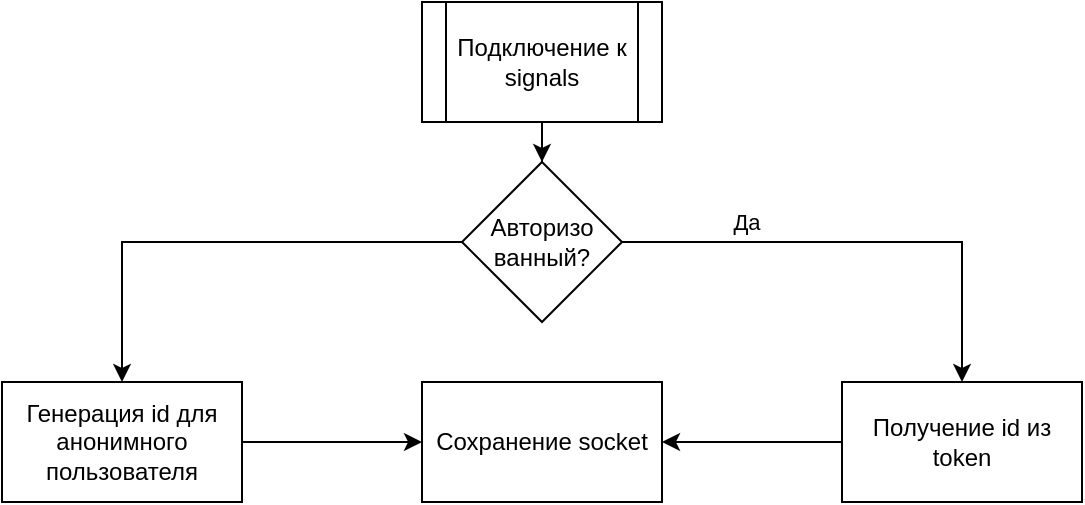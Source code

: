<mxfile version="16.1.0" type="github">
  <diagram id="873gDkjyZv26_UyiB-dg" name="Page-1">
    <mxGraphModel dx="1673" dy="829" grid="1" gridSize="10" guides="1" tooltips="1" connect="1" arrows="1" fold="1" page="1" pageScale="1" pageWidth="827" pageHeight="1169" math="0" shadow="0">
      <root>
        <mxCell id="0" />
        <mxCell id="1" parent="0" />
        <mxCell id="bDpstg4epVpF0_PyE3lh-3" value="" style="edgeStyle=orthogonalEdgeStyle;rounded=0;orthogonalLoop=1;jettySize=auto;html=1;" edge="1" parent="1" source="bDpstg4epVpF0_PyE3lh-1" target="bDpstg4epVpF0_PyE3lh-2">
          <mxGeometry relative="1" as="geometry" />
        </mxCell>
        <mxCell id="bDpstg4epVpF0_PyE3lh-1" value="Подключение к signals" style="shape=process;whiteSpace=wrap;html=1;backgroundOutline=1;" vertex="1" parent="1">
          <mxGeometry x="290" y="190" width="120" height="60" as="geometry" />
        </mxCell>
        <mxCell id="bDpstg4epVpF0_PyE3lh-5" value="" style="edgeStyle=orthogonalEdgeStyle;rounded=0;orthogonalLoop=1;jettySize=auto;html=1;" edge="1" parent="1" source="bDpstg4epVpF0_PyE3lh-2" target="bDpstg4epVpF0_PyE3lh-4">
          <mxGeometry relative="1" as="geometry" />
        </mxCell>
        <mxCell id="bDpstg4epVpF0_PyE3lh-6" value="Да" style="edgeLabel;html=1;align=center;verticalAlign=middle;resizable=0;points=[];" vertex="1" connectable="0" parent="bDpstg4epVpF0_PyE3lh-5">
          <mxGeometry x="-0.145" y="-2" relative="1" as="geometry">
            <mxPoint x="-41" y="-12" as="offset" />
          </mxGeometry>
        </mxCell>
        <mxCell id="bDpstg4epVpF0_PyE3lh-10" value="" style="edgeStyle=orthogonalEdgeStyle;rounded=0;orthogonalLoop=1;jettySize=auto;html=1;" edge="1" parent="1" source="bDpstg4epVpF0_PyE3lh-2" target="bDpstg4epVpF0_PyE3lh-9">
          <mxGeometry relative="1" as="geometry" />
        </mxCell>
        <mxCell id="bDpstg4epVpF0_PyE3lh-2" value="Авторизо&lt;br&gt;ванный?" style="rhombus;whiteSpace=wrap;html=1;" vertex="1" parent="1">
          <mxGeometry x="310" y="270" width="80" height="80" as="geometry" />
        </mxCell>
        <mxCell id="bDpstg4epVpF0_PyE3lh-8" value="" style="edgeStyle=orthogonalEdgeStyle;rounded=0;orthogonalLoop=1;jettySize=auto;html=1;" edge="1" parent="1" source="bDpstg4epVpF0_PyE3lh-4" target="bDpstg4epVpF0_PyE3lh-7">
          <mxGeometry relative="1" as="geometry" />
        </mxCell>
        <mxCell id="bDpstg4epVpF0_PyE3lh-4" value="Получение id из token" style="whiteSpace=wrap;html=1;" vertex="1" parent="1">
          <mxGeometry x="500" y="380" width="120" height="60" as="geometry" />
        </mxCell>
        <mxCell id="bDpstg4epVpF0_PyE3lh-7" value="Сохранение socket" style="rounded=0;whiteSpace=wrap;html=1;" vertex="1" parent="1">
          <mxGeometry x="290" y="380" width="120" height="60" as="geometry" />
        </mxCell>
        <mxCell id="bDpstg4epVpF0_PyE3lh-11" value="" style="edgeStyle=orthogonalEdgeStyle;rounded=0;orthogonalLoop=1;jettySize=auto;html=1;" edge="1" parent="1" source="bDpstg4epVpF0_PyE3lh-9" target="bDpstg4epVpF0_PyE3lh-7">
          <mxGeometry relative="1" as="geometry" />
        </mxCell>
        <mxCell id="bDpstg4epVpF0_PyE3lh-9" value="Генерация id для анонимного пользователя" style="whiteSpace=wrap;html=1;" vertex="1" parent="1">
          <mxGeometry x="80" y="380" width="120" height="60" as="geometry" />
        </mxCell>
      </root>
    </mxGraphModel>
  </diagram>
</mxfile>
